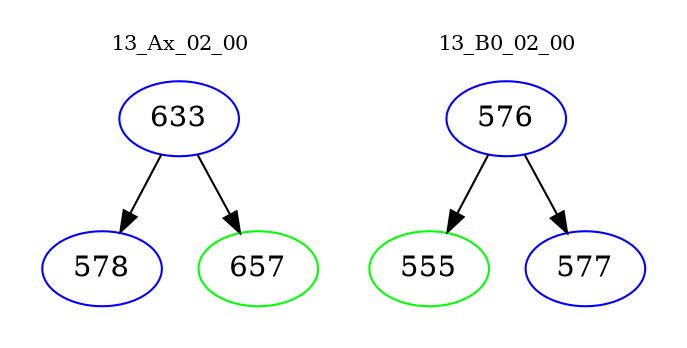 digraph{
subgraph cluster_0 {
color = white
label = "13_Ax_02_00";
fontsize=10;
T0_633 [label="633", color="blue"]
T0_633 -> T0_578 [color="black"]
T0_578 [label="578", color="blue"]
T0_633 -> T0_657 [color="black"]
T0_657 [label="657", color="green"]
}
subgraph cluster_1 {
color = white
label = "13_B0_02_00";
fontsize=10;
T1_576 [label="576", color="blue"]
T1_576 -> T1_555 [color="black"]
T1_555 [label="555", color="green"]
T1_576 -> T1_577 [color="black"]
T1_577 [label="577", color="blue"]
}
}
